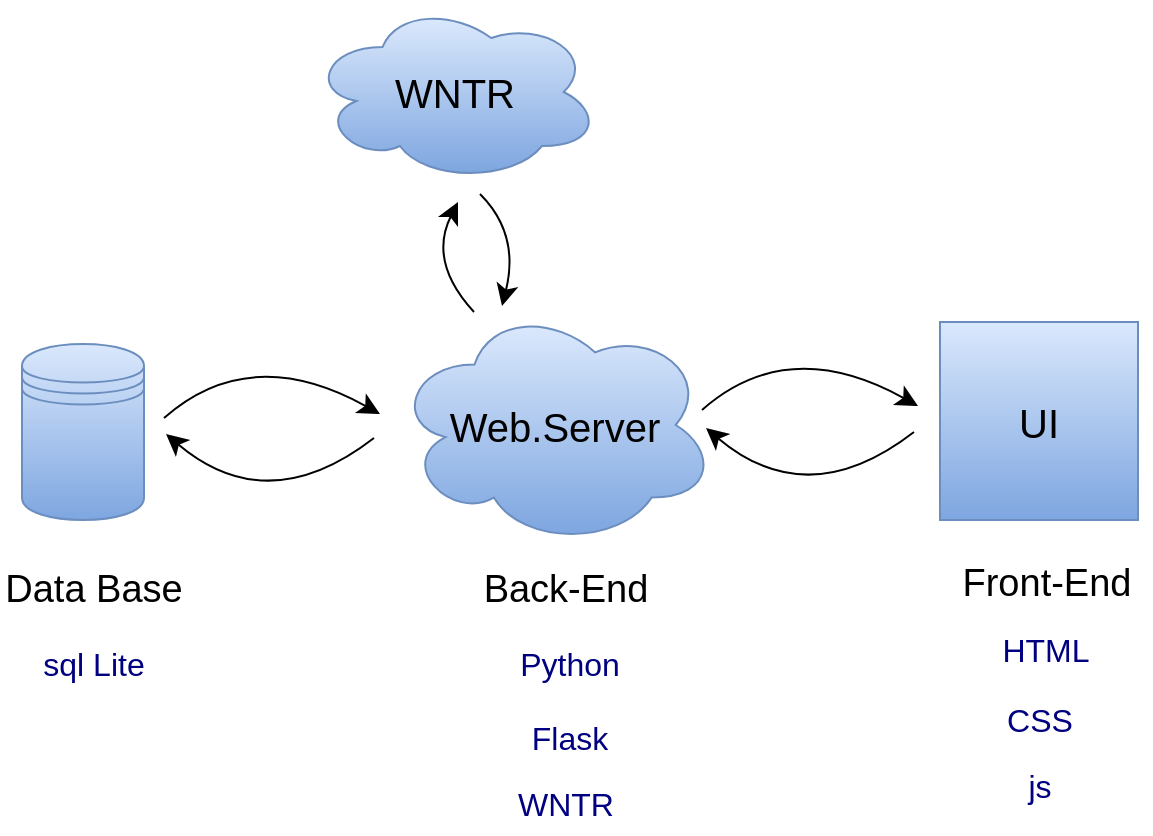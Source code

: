 <mxfile version="24.7.7">
  <diagram name="Page-1" id="oAZ1YAGRdgLd31_B2Dlu">
    <mxGraphModel dx="1170" dy="913" grid="0" gridSize="10" guides="1" tooltips="1" connect="1" arrows="1" fold="1" page="0" pageScale="1" pageWidth="850" pageHeight="1100" math="0" shadow="0">
      <root>
        <mxCell id="0" />
        <mxCell id="1" parent="0" />
        <mxCell id="pKDK5TRMsmR0y2LIrTYR-1" value="" style="shape=datastore;whiteSpace=wrap;html=1;fillColor=#dae8fc;gradientColor=#7ea6e0;strokeColor=#6c8ebf;" vertex="1" parent="1">
          <mxGeometry x="-67" y="128" width="61" height="88" as="geometry" />
        </mxCell>
        <mxCell id="pKDK5TRMsmR0y2LIrTYR-2" value="Data Base" style="text;html=1;align=center;verticalAlign=middle;whiteSpace=wrap;rounded=0;fontSize=19;" vertex="1" parent="1">
          <mxGeometry x="-78" y="236" width="94" height="30" as="geometry" />
        </mxCell>
        <mxCell id="pKDK5TRMsmR0y2LIrTYR-3" value="sql Lite" style="text;html=1;align=center;verticalAlign=middle;whiteSpace=wrap;rounded=0;fontSize=16;fontColor=#000080;" vertex="1" parent="1">
          <mxGeometry x="-61" y="273" width="60" height="30" as="geometry" />
        </mxCell>
        <mxCell id="pKDK5TRMsmR0y2LIrTYR-4" value="" style="endArrow=classic;html=1;rounded=0;fontSize=12;startSize=8;endSize=8;curved=1;" edge="1" parent="1">
          <mxGeometry width="50" height="50" relative="1" as="geometry">
            <mxPoint x="4" y="165" as="sourcePoint" />
            <mxPoint x="112" y="163" as="targetPoint" />
            <Array as="points">
              <mxPoint x="47" y="127" />
            </Array>
          </mxGeometry>
        </mxCell>
        <mxCell id="pKDK5TRMsmR0y2LIrTYR-6" value="" style="endArrow=classic;html=1;rounded=0;fontSize=12;startSize=8;endSize=8;curved=1;" edge="1" parent="1">
          <mxGeometry width="50" height="50" relative="1" as="geometry">
            <mxPoint x="379" y="172" as="sourcePoint" />
            <mxPoint x="275" y="170" as="targetPoint" />
            <Array as="points">
              <mxPoint x="326" y="213" />
            </Array>
          </mxGeometry>
        </mxCell>
        <mxCell id="pKDK5TRMsmR0y2LIrTYR-7" value="Web.Server" style="ellipse;shape=cloud;whiteSpace=wrap;html=1;fillColor=#dae8fc;gradientColor=#7ea6e0;strokeColor=#6c8ebf;fontSize=20;" vertex="1" parent="1">
          <mxGeometry x="119" y="108" width="161" height="121" as="geometry" />
        </mxCell>
        <mxCell id="pKDK5TRMsmR0y2LIrTYR-9" value="" style="endArrow=classic;html=1;rounded=0;fontSize=12;startSize=8;endSize=8;curved=1;" edge="1" parent="1">
          <mxGeometry width="50" height="50" relative="1" as="geometry">
            <mxPoint x="273" y="161" as="sourcePoint" />
            <mxPoint x="381" y="159" as="targetPoint" />
            <Array as="points">
              <mxPoint x="316" y="123" />
            </Array>
          </mxGeometry>
        </mxCell>
        <mxCell id="pKDK5TRMsmR0y2LIrTYR-10" value="" style="endArrow=classic;html=1;rounded=0;fontSize=12;startSize=8;endSize=8;curved=1;" edge="1" parent="1">
          <mxGeometry width="50" height="50" relative="1" as="geometry">
            <mxPoint x="109" y="175" as="sourcePoint" />
            <mxPoint x="5" y="173" as="targetPoint" />
            <Array as="points">
              <mxPoint x="56" y="216" />
            </Array>
          </mxGeometry>
        </mxCell>
        <mxCell id="pKDK5TRMsmR0y2LIrTYR-11" value="Back-End" style="text;html=1;align=center;verticalAlign=middle;whiteSpace=wrap;rounded=0;fontSize=19;" vertex="1" parent="1">
          <mxGeometry x="162" y="236" width="86" height="30" as="geometry" />
        </mxCell>
        <mxCell id="pKDK5TRMsmR0y2LIrTYR-12" value="&lt;div&gt;Python&lt;br&gt;&lt;/div&gt;" style="text;html=1;align=center;verticalAlign=middle;whiteSpace=wrap;rounded=0;fontSize=16;fontColor=#000080;" vertex="1" parent="1">
          <mxGeometry x="177" y="273" width="60" height="30" as="geometry" />
        </mxCell>
        <mxCell id="pKDK5TRMsmR0y2LIrTYR-14" value="Flask" style="text;html=1;align=center;verticalAlign=middle;whiteSpace=wrap;rounded=0;fontSize=16;fontColor=#000080;" vertex="1" parent="1">
          <mxGeometry x="177" y="310" width="60" height="30" as="geometry" />
        </mxCell>
        <mxCell id="pKDK5TRMsmR0y2LIrTYR-16" value="WNTR" style="text;html=1;align=center;verticalAlign=middle;whiteSpace=wrap;rounded=0;fontSize=16;fontColor=#000080;" vertex="1" parent="1">
          <mxGeometry x="175" y="343" width="60" height="30" as="geometry" />
        </mxCell>
        <mxCell id="pKDK5TRMsmR0y2LIrTYR-17" value="UI" style="whiteSpace=wrap;html=1;aspect=fixed;fillColor=#dae8fc;gradientColor=#7ea6e0;strokeColor=#6c8ebf;fontSize=20;" vertex="1" parent="1">
          <mxGeometry x="392" y="117" width="99" height="99" as="geometry" />
        </mxCell>
        <mxCell id="pKDK5TRMsmR0y2LIrTYR-19" value="Front-End" style="text;html=1;align=center;verticalAlign=middle;whiteSpace=wrap;rounded=0;fontSize=19;" vertex="1" parent="1">
          <mxGeometry x="392.5" y="233" width="105" height="30" as="geometry" />
        </mxCell>
        <mxCell id="pKDK5TRMsmR0y2LIrTYR-20" value="CSS" style="text;html=1;align=center;verticalAlign=middle;whiteSpace=wrap;rounded=0;fontSize=16;fontColor=#000080;" vertex="1" parent="1">
          <mxGeometry x="411.5" y="301" width="60" height="30" as="geometry" />
        </mxCell>
        <mxCell id="pKDK5TRMsmR0y2LIrTYR-21" value="HTML" style="text;html=1;align=center;verticalAlign=middle;whiteSpace=wrap;rounded=0;fontSize=16;fontColor=#000080;" vertex="1" parent="1">
          <mxGeometry x="415" y="266" width="60" height="30" as="geometry" />
        </mxCell>
        <mxCell id="pKDK5TRMsmR0y2LIrTYR-23" value="js" style="text;html=1;align=center;verticalAlign=middle;whiteSpace=wrap;rounded=0;fontSize=16;fontColor=#000080;" vertex="1" parent="1">
          <mxGeometry x="411.5" y="334" width="60" height="30" as="geometry" />
        </mxCell>
        <mxCell id="pKDK5TRMsmR0y2LIrTYR-24" value="" style="endArrow=classic;html=1;rounded=0;fontSize=12;startSize=8;endSize=8;curved=1;" edge="1" parent="1">
          <mxGeometry width="50" height="50" relative="1" as="geometry">
            <mxPoint x="159" y="112" as="sourcePoint" />
            <mxPoint x="151" y="57" as="targetPoint" />
            <Array as="points">
              <mxPoint x="136" y="87" />
            </Array>
          </mxGeometry>
        </mxCell>
        <mxCell id="pKDK5TRMsmR0y2LIrTYR-25" value="" style="endArrow=classic;html=1;rounded=0;fontSize=12;startSize=8;endSize=8;curved=1;" edge="1" parent="1">
          <mxGeometry width="50" height="50" relative="1" as="geometry">
            <mxPoint x="162" y="53" as="sourcePoint" />
            <mxPoint x="173" y="109" as="targetPoint" />
            <Array as="points">
              <mxPoint x="182" y="73" />
            </Array>
          </mxGeometry>
        </mxCell>
        <mxCell id="pKDK5TRMsmR0y2LIrTYR-27" value="WNTR" style="ellipse;shape=cloud;whiteSpace=wrap;html=1;fillColor=#dae8fc;gradientColor=#7ea6e0;strokeColor=#6c8ebf;fontSize=20;" vertex="1" parent="1">
          <mxGeometry x="77" y="-43" width="145" height="90" as="geometry" />
        </mxCell>
      </root>
    </mxGraphModel>
  </diagram>
</mxfile>
